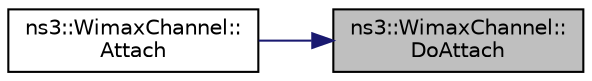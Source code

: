 digraph "ns3::WimaxChannel::DoAttach"
{
 // LATEX_PDF_SIZE
  edge [fontname="Helvetica",fontsize="10",labelfontname="Helvetica",labelfontsize="10"];
  node [fontname="Helvetica",fontsize="10",shape=record];
  rankdir="RL";
  Node1 [label="ns3::WimaxChannel::\lDoAttach",height=0.2,width=0.4,color="black", fillcolor="grey75", style="filled", fontcolor="black",tooltip="Attach a phy to the channel."];
  Node1 -> Node2 [dir="back",color="midnightblue",fontsize="10",style="solid",fontname="Helvetica"];
  Node2 [label="ns3::WimaxChannel::\lAttach",height=0.2,width=0.4,color="black", fillcolor="white", style="filled",URL="$classns3_1_1_wimax_channel.html#a4cf9305ed2aae148df9a7f897f9b56bc",tooltip="attach the channel to a physical layer of a device"];
}
